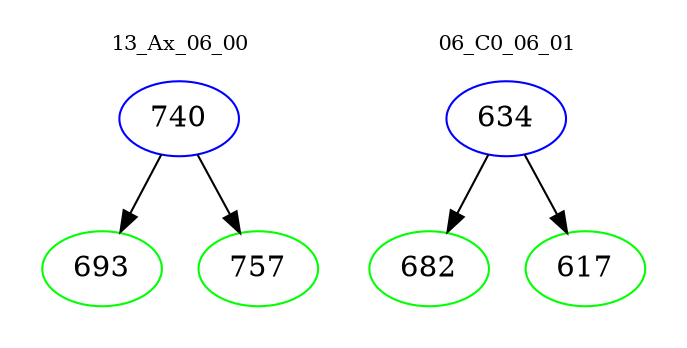 digraph{
subgraph cluster_0 {
color = white
label = "13_Ax_06_00";
fontsize=10;
T0_740 [label="740", color="blue"]
T0_740 -> T0_693 [color="black"]
T0_693 [label="693", color="green"]
T0_740 -> T0_757 [color="black"]
T0_757 [label="757", color="green"]
}
subgraph cluster_1 {
color = white
label = "06_C0_06_01";
fontsize=10;
T1_634 [label="634", color="blue"]
T1_634 -> T1_682 [color="black"]
T1_682 [label="682", color="green"]
T1_634 -> T1_617 [color="black"]
T1_617 [label="617", color="green"]
}
}
